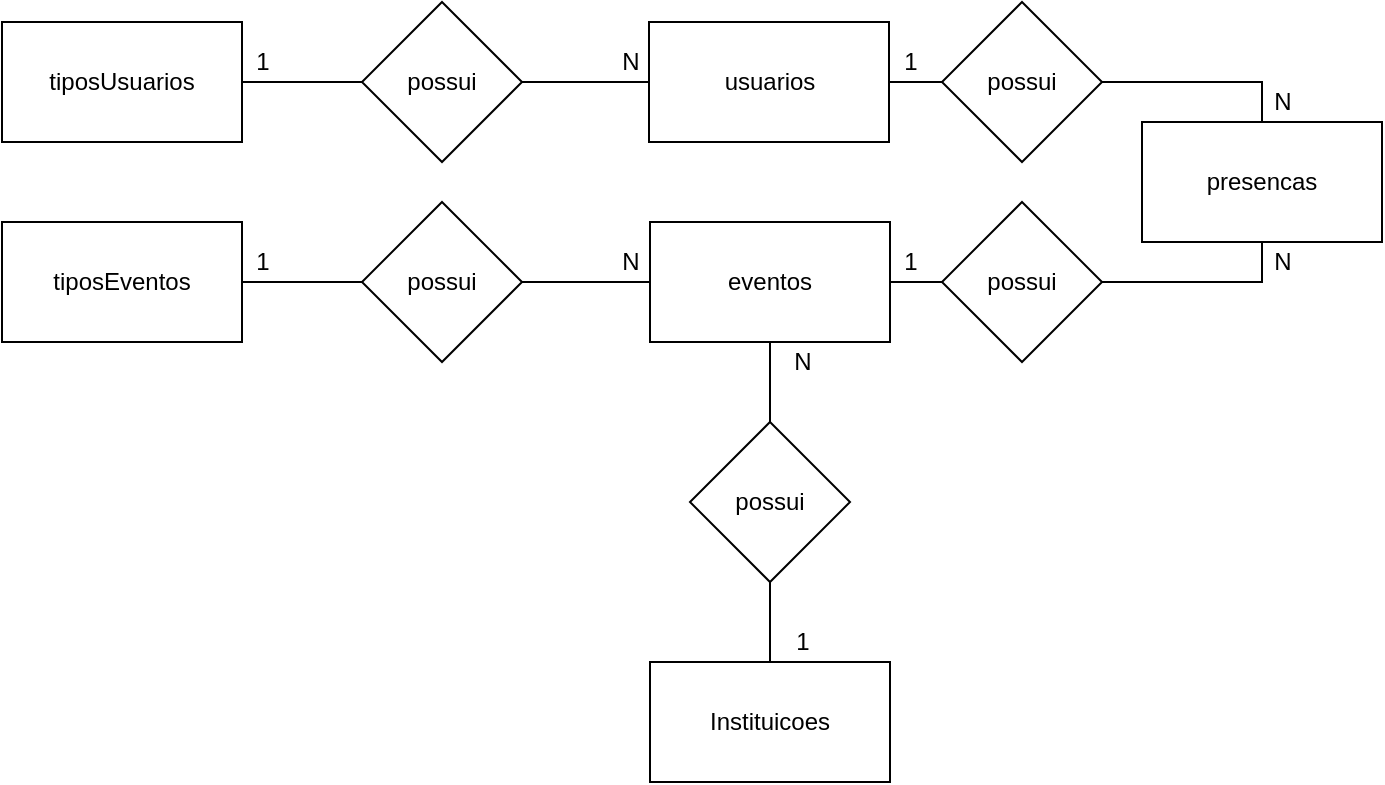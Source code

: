 <mxfile version="14.4.4" type="device" pages="2"><diagram id="wC6807wxXOYBWB17i1sg" name="Conceitual"><mxGraphModel dx="723" dy="315" grid="1" gridSize="10" guides="1" tooltips="1" connect="1" arrows="1" fold="1" page="1" pageScale="1" pageWidth="827" pageHeight="1169" math="0" shadow="0"><root><mxCell id="0"/><mxCell id="1" parent="0"/><mxCell id="cDa2o9FdIsi6KrC6ORBR-6" style="edgeStyle=orthogonalEdgeStyle;rounded=0;orthogonalLoop=1;jettySize=auto;html=1;entryX=0;entryY=0.5;entryDx=0;entryDy=0;endArrow=none;endFill=0;" edge="1" parent="1" source="cDa2o9FdIsi6KrC6ORBR-1" target="cDa2o9FdIsi6KrC6ORBR-5"><mxGeometry relative="1" as="geometry"/></mxCell><mxCell id="cDa2o9FdIsi6KrC6ORBR-1" value="tiposUsuarios" style="rounded=0;whiteSpace=wrap;html=1;" vertex="1" parent="1"><mxGeometry x="90" y="30" width="120" height="60" as="geometry"/></mxCell><mxCell id="cDa2o9FdIsi6KrC6ORBR-19" style="edgeStyle=orthogonalEdgeStyle;rounded=0;orthogonalLoop=1;jettySize=auto;html=1;endArrow=none;endFill=0;" edge="1" parent="1" source="cDa2o9FdIsi6KrC6ORBR-2" target="cDa2o9FdIsi6KrC6ORBR-16"><mxGeometry relative="1" as="geometry"/></mxCell><mxCell id="cDa2o9FdIsi6KrC6ORBR-2" value="usuarios" style="rounded=0;whiteSpace=wrap;html=1;" vertex="1" parent="1"><mxGeometry x="413.5" y="30" width="120" height="60" as="geometry"/></mxCell><mxCell id="cDa2o9FdIsi6KrC6ORBR-14" style="edgeStyle=orthogonalEdgeStyle;rounded=0;orthogonalLoop=1;jettySize=auto;html=1;entryX=0.5;entryY=1;entryDx=0;entryDy=0;endArrow=none;endFill=0;" edge="1" parent="1" source="cDa2o9FdIsi6KrC6ORBR-3" target="cDa2o9FdIsi6KrC6ORBR-13"><mxGeometry relative="1" as="geometry"/></mxCell><mxCell id="cDa2o9FdIsi6KrC6ORBR-3" value="Instituicoes" style="rounded=0;whiteSpace=wrap;html=1;" vertex="1" parent="1"><mxGeometry x="414" y="350" width="120" height="60" as="geometry"/></mxCell><mxCell id="cDa2o9FdIsi6KrC6ORBR-11" style="edgeStyle=orthogonalEdgeStyle;rounded=0;orthogonalLoop=1;jettySize=auto;html=1;entryX=0;entryY=0.5;entryDx=0;entryDy=0;endArrow=none;endFill=0;" edge="1" parent="1" source="cDa2o9FdIsi6KrC6ORBR-4" target="cDa2o9FdIsi6KrC6ORBR-10"><mxGeometry relative="1" as="geometry"/></mxCell><mxCell id="cDa2o9FdIsi6KrC6ORBR-4" value="tiposEventos" style="rounded=0;whiteSpace=wrap;html=1;" vertex="1" parent="1"><mxGeometry x="90" y="130" width="120" height="60" as="geometry"/></mxCell><mxCell id="cDa2o9FdIsi6KrC6ORBR-9" style="edgeStyle=orthogonalEdgeStyle;rounded=0;orthogonalLoop=1;jettySize=auto;html=1;entryX=0;entryY=0.5;entryDx=0;entryDy=0;endArrow=none;endFill=0;" edge="1" parent="1" source="cDa2o9FdIsi6KrC6ORBR-5" target="cDa2o9FdIsi6KrC6ORBR-2"><mxGeometry relative="1" as="geometry"/></mxCell><mxCell id="cDa2o9FdIsi6KrC6ORBR-5" value="possui" style="rhombus;whiteSpace=wrap;html=1;" vertex="1" parent="1"><mxGeometry x="270" y="20" width="80" height="80" as="geometry"/></mxCell><mxCell id="cDa2o9FdIsi6KrC6ORBR-7" value="presencas" style="rounded=0;whiteSpace=wrap;html=1;" vertex="1" parent="1"><mxGeometry x="660" y="80" width="120" height="60" as="geometry"/></mxCell><mxCell id="cDa2o9FdIsi6KrC6ORBR-18" style="edgeStyle=orthogonalEdgeStyle;rounded=0;orthogonalLoop=1;jettySize=auto;html=1;endArrow=none;endFill=0;" edge="1" parent="1" source="cDa2o9FdIsi6KrC6ORBR-8" target="cDa2o9FdIsi6KrC6ORBR-17"><mxGeometry relative="1" as="geometry"/></mxCell><mxCell id="cDa2o9FdIsi6KrC6ORBR-8" value="eventos&lt;br&gt;" style="rounded=0;whiteSpace=wrap;html=1;" vertex="1" parent="1"><mxGeometry x="414" y="130" width="120" height="60" as="geometry"/></mxCell><mxCell id="cDa2o9FdIsi6KrC6ORBR-12" value="" style="edgeStyle=orthogonalEdgeStyle;rounded=0;orthogonalLoop=1;jettySize=auto;html=1;endArrow=none;endFill=0;" edge="1" parent="1" source="cDa2o9FdIsi6KrC6ORBR-10" target="cDa2o9FdIsi6KrC6ORBR-8"><mxGeometry relative="1" as="geometry"/></mxCell><mxCell id="cDa2o9FdIsi6KrC6ORBR-10" value="possui" style="rhombus;whiteSpace=wrap;html=1;" vertex="1" parent="1"><mxGeometry x="270" y="120" width="80" height="80" as="geometry"/></mxCell><mxCell id="cDa2o9FdIsi6KrC6ORBR-15" style="edgeStyle=orthogonalEdgeStyle;rounded=0;orthogonalLoop=1;jettySize=auto;html=1;entryX=0.5;entryY=1;entryDx=0;entryDy=0;endArrow=none;endFill=0;" edge="1" parent="1" source="cDa2o9FdIsi6KrC6ORBR-13" target="cDa2o9FdIsi6KrC6ORBR-8"><mxGeometry relative="1" as="geometry"/></mxCell><mxCell id="cDa2o9FdIsi6KrC6ORBR-13" value="possui" style="rhombus;whiteSpace=wrap;html=1;" vertex="1" parent="1"><mxGeometry x="434" y="230" width="80" height="80" as="geometry"/></mxCell><mxCell id="cDa2o9FdIsi6KrC6ORBR-20" style="edgeStyle=orthogonalEdgeStyle;rounded=0;orthogonalLoop=1;jettySize=auto;html=1;entryX=0.5;entryY=0;entryDx=0;entryDy=0;endArrow=none;endFill=0;" edge="1" parent="1" source="cDa2o9FdIsi6KrC6ORBR-16" target="cDa2o9FdIsi6KrC6ORBR-7"><mxGeometry relative="1" as="geometry"/></mxCell><mxCell id="cDa2o9FdIsi6KrC6ORBR-16" value="possui" style="rhombus;whiteSpace=wrap;html=1;" vertex="1" parent="1"><mxGeometry x="560" y="20" width="80" height="80" as="geometry"/></mxCell><mxCell id="cDa2o9FdIsi6KrC6ORBR-21" style="edgeStyle=orthogonalEdgeStyle;rounded=0;orthogonalLoop=1;jettySize=auto;html=1;entryX=0.5;entryY=1;entryDx=0;entryDy=0;endArrow=none;endFill=0;" edge="1" parent="1" source="cDa2o9FdIsi6KrC6ORBR-17" target="cDa2o9FdIsi6KrC6ORBR-7"><mxGeometry relative="1" as="geometry"/></mxCell><mxCell id="cDa2o9FdIsi6KrC6ORBR-17" value="possui" style="rhombus;whiteSpace=wrap;html=1;" vertex="1" parent="1"><mxGeometry x="560" y="120" width="80" height="80" as="geometry"/></mxCell><mxCell id="cDa2o9FdIsi6KrC6ORBR-22" value="1" style="text;html=1;align=center;verticalAlign=middle;resizable=0;points=[];autosize=1;" vertex="1" parent="1"><mxGeometry x="210" y="40" width="20" height="20" as="geometry"/></mxCell><mxCell id="cDa2o9FdIsi6KrC6ORBR-23" value="N" style="text;html=1;align=center;verticalAlign=middle;resizable=0;points=[];autosize=1;" vertex="1" parent="1"><mxGeometry x="394" y="40" width="20" height="20" as="geometry"/></mxCell><mxCell id="cDa2o9FdIsi6KrC6ORBR-24" value="N" style="text;html=1;align=center;verticalAlign=middle;resizable=0;points=[];autosize=1;" vertex="1" parent="1"><mxGeometry x="394" y="140" width="20" height="20" as="geometry"/></mxCell><mxCell id="cDa2o9FdIsi6KrC6ORBR-25" value="1" style="text;html=1;align=center;verticalAlign=middle;resizable=0;points=[];autosize=1;" vertex="1" parent="1"><mxGeometry x="210" y="140" width="20" height="20" as="geometry"/></mxCell><mxCell id="cDa2o9FdIsi6KrC6ORBR-26" value="N" style="text;html=1;align=center;verticalAlign=middle;resizable=0;points=[];autosize=1;" vertex="1" parent="1"><mxGeometry x="480" y="190" width="20" height="20" as="geometry"/></mxCell><mxCell id="cDa2o9FdIsi6KrC6ORBR-27" value="1" style="text;html=1;align=center;verticalAlign=middle;resizable=0;points=[];autosize=1;" vertex="1" parent="1"><mxGeometry x="480" y="330" width="20" height="20" as="geometry"/></mxCell><mxCell id="cDa2o9FdIsi6KrC6ORBR-28" value="N" style="text;html=1;align=center;verticalAlign=middle;resizable=0;points=[];autosize=1;" vertex="1" parent="1"><mxGeometry x="720" y="60" width="20" height="20" as="geometry"/></mxCell><mxCell id="cDa2o9FdIsi6KrC6ORBR-29" value="1" style="text;html=1;align=center;verticalAlign=middle;resizable=0;points=[];autosize=1;" vertex="1" parent="1"><mxGeometry x="534" y="40" width="20" height="20" as="geometry"/></mxCell><mxCell id="cDa2o9FdIsi6KrC6ORBR-30" value="N" style="text;html=1;align=center;verticalAlign=middle;resizable=0;points=[];autosize=1;" vertex="1" parent="1"><mxGeometry x="720" y="140" width="20" height="20" as="geometry"/></mxCell><mxCell id="cDa2o9FdIsi6KrC6ORBR-31" value="1" style="text;html=1;align=center;verticalAlign=middle;resizable=0;points=[];autosize=1;" vertex="1" parent="1"><mxGeometry x="533.5" y="140" width="20" height="20" as="geometry"/></mxCell></root></mxGraphModel></diagram><diagram id="Qhy2DWdqR3d_QRjCC6dg" name="Lógico"><mxGraphModel dx="867" dy="378" grid="1" gridSize="10" guides="1" tooltips="1" connect="1" arrows="1" fold="1" page="1" pageScale="1" pageWidth="827" pageHeight="1169" math="0" shadow="0"><root><mxCell id="xlDOV0xIg2DuX-xSWX4g-0"/><mxCell id="xlDOV0xIg2DuX-xSWX4g-1" parent="xlDOV0xIg2DuX-xSWX4g-0"/><mxCell id="xlDOV0xIg2DuX-xSWX4g-2" value="tiposUsuarios" style="shape=table;startSize=30;container=1;collapsible=1;childLayout=tableLayout;fixedRows=1;rowLines=0;fontStyle=1;align=center;resizeLast=1;" vertex="1" parent="xlDOV0xIg2DuX-xSWX4g-1"><mxGeometry x="50" y="40" width="180" height="100" as="geometry"/></mxCell><mxCell id="xlDOV0xIg2DuX-xSWX4g-3" value="" style="shape=partialRectangle;collapsible=0;dropTarget=0;pointerEvents=0;fillColor=none;top=0;left=0;bottom=1;right=0;points=[[0,0.5],[1,0.5]];portConstraint=eastwest;" vertex="1" parent="xlDOV0xIg2DuX-xSWX4g-2"><mxGeometry y="30" width="180" height="30" as="geometry"/></mxCell><mxCell id="xlDOV0xIg2DuX-xSWX4g-4" value="PK" style="shape=partialRectangle;connectable=0;fillColor=none;top=0;left=0;bottom=0;right=0;fontStyle=1;overflow=hidden;" vertex="1" parent="xlDOV0xIg2DuX-xSWX4g-3"><mxGeometry width="30" height="30" as="geometry"/></mxCell><mxCell id="xlDOV0xIg2DuX-xSWX4g-5" value="idTipoUsuario" style="shape=partialRectangle;connectable=0;fillColor=none;top=0;left=0;bottom=0;right=0;align=left;spacingLeft=6;fontStyle=5;overflow=hidden;" vertex="1" parent="xlDOV0xIg2DuX-xSWX4g-3"><mxGeometry x="30" width="150" height="30" as="geometry"/></mxCell><mxCell id="xlDOV0xIg2DuX-xSWX4g-6" value="" style="shape=partialRectangle;collapsible=0;dropTarget=0;pointerEvents=0;fillColor=none;top=0;left=0;bottom=0;right=0;points=[[0,0.5],[1,0.5]];portConstraint=eastwest;" vertex="1" parent="xlDOV0xIg2DuX-xSWX4g-2"><mxGeometry y="60" width="180" height="30" as="geometry"/></mxCell><mxCell id="xlDOV0xIg2DuX-xSWX4g-7" value="" style="shape=partialRectangle;connectable=0;fillColor=none;top=0;left=0;bottom=0;right=0;editable=1;overflow=hidden;" vertex="1" parent="xlDOV0xIg2DuX-xSWX4g-6"><mxGeometry width="30" height="30" as="geometry"/></mxCell><mxCell id="xlDOV0xIg2DuX-xSWX4g-8" value="tituloTipoUsuario" style="shape=partialRectangle;connectable=0;fillColor=none;top=0;left=0;bottom=0;right=0;align=left;spacingLeft=6;overflow=hidden;" vertex="1" parent="xlDOV0xIg2DuX-xSWX4g-6"><mxGeometry x="30" width="150" height="30" as="geometry"/></mxCell><mxCell id="xlDOV0xIg2DuX-xSWX4g-15" value="usuarios" style="shape=table;startSize=30;container=1;collapsible=1;childLayout=tableLayout;fixedRows=1;rowLines=0;fontStyle=1;align=center;resizeLast=1;" vertex="1" parent="xlDOV0xIg2DuX-xSWX4g-1"><mxGeometry x="300" y="40" width="180" height="190" as="geometry"/></mxCell><mxCell id="xlDOV0xIg2DuX-xSWX4g-16" value="" style="shape=partialRectangle;collapsible=0;dropTarget=0;pointerEvents=0;fillColor=none;top=0;left=0;bottom=1;right=0;points=[[0,0.5],[1,0.5]];portConstraint=eastwest;" vertex="1" parent="xlDOV0xIg2DuX-xSWX4g-15"><mxGeometry y="30" width="180" height="30" as="geometry"/></mxCell><mxCell id="xlDOV0xIg2DuX-xSWX4g-17" value="PK" style="shape=partialRectangle;connectable=0;fillColor=none;top=0;left=0;bottom=0;right=0;fontStyle=1;overflow=hidden;" vertex="1" parent="xlDOV0xIg2DuX-xSWX4g-16"><mxGeometry width="30" height="30" as="geometry"/></mxCell><mxCell id="xlDOV0xIg2DuX-xSWX4g-18" value="idUsuario" style="shape=partialRectangle;connectable=0;fillColor=none;top=0;left=0;bottom=0;right=0;align=left;spacingLeft=6;fontStyle=5;overflow=hidden;" vertex="1" parent="xlDOV0xIg2DuX-xSWX4g-16"><mxGeometry x="30" width="150" height="30" as="geometry"/></mxCell><mxCell id="xlDOV0xIg2DuX-xSWX4g-22" value="" style="shape=partialRectangle;collapsible=0;dropTarget=0;pointerEvents=0;fillColor=none;top=0;left=0;bottom=1;right=0;points=[[0,0.5],[1,0.5]];portConstraint=eastwest;" vertex="1" parent="xlDOV0xIg2DuX-xSWX4g-15"><mxGeometry y="60" width="180" height="30" as="geometry"/></mxCell><mxCell id="xlDOV0xIg2DuX-xSWX4g-23" value="FK" style="shape=partialRectangle;connectable=0;fillColor=none;top=0;left=0;bottom=0;right=0;fontStyle=1;overflow=hidden;" vertex="1" parent="xlDOV0xIg2DuX-xSWX4g-22"><mxGeometry width="30" height="30" as="geometry"/></mxCell><mxCell id="xlDOV0xIg2DuX-xSWX4g-24" value="idTipoUsuario" style="shape=partialRectangle;connectable=0;fillColor=none;top=0;left=0;bottom=0;right=0;align=left;spacingLeft=6;fontStyle=5;overflow=hidden;" vertex="1" parent="xlDOV0xIg2DuX-xSWX4g-22"><mxGeometry x="30" width="150" height="30" as="geometry"/></mxCell><mxCell id="xlDOV0xIg2DuX-xSWX4g-19" value="" style="shape=partialRectangle;collapsible=0;dropTarget=0;pointerEvents=0;fillColor=none;top=0;left=0;bottom=0;right=0;points=[[0,0.5],[1,0.5]];portConstraint=eastwest;" vertex="1" parent="xlDOV0xIg2DuX-xSWX4g-15"><mxGeometry y="90" width="180" height="30" as="geometry"/></mxCell><mxCell id="xlDOV0xIg2DuX-xSWX4g-20" value="" style="shape=partialRectangle;connectable=0;fillColor=none;top=0;left=0;bottom=0;right=0;editable=1;overflow=hidden;" vertex="1" parent="xlDOV0xIg2DuX-xSWX4g-19"><mxGeometry width="30" height="30" as="geometry"/></mxCell><mxCell id="xlDOV0xIg2DuX-xSWX4g-21" value="nomeUsuario" style="shape=partialRectangle;connectable=0;fillColor=none;top=0;left=0;bottom=0;right=0;align=left;spacingLeft=6;overflow=hidden;" vertex="1" parent="xlDOV0xIg2DuX-xSWX4g-19"><mxGeometry x="30" width="150" height="30" as="geometry"/></mxCell><mxCell id="xlDOV0xIg2DuX-xSWX4g-25" value="" style="shape=partialRectangle;collapsible=0;dropTarget=0;pointerEvents=0;fillColor=none;top=0;left=0;bottom=0;right=0;points=[[0,0.5],[1,0.5]];portConstraint=eastwest;" vertex="1" parent="xlDOV0xIg2DuX-xSWX4g-15"><mxGeometry y="120" width="180" height="30" as="geometry"/></mxCell><mxCell id="xlDOV0xIg2DuX-xSWX4g-26" value="" style="shape=partialRectangle;connectable=0;fillColor=none;top=0;left=0;bottom=0;right=0;editable=1;overflow=hidden;" vertex="1" parent="xlDOV0xIg2DuX-xSWX4g-25"><mxGeometry width="30" height="30" as="geometry"/></mxCell><mxCell id="xlDOV0xIg2DuX-xSWX4g-27" value="email" style="shape=partialRectangle;connectable=0;fillColor=none;top=0;left=0;bottom=0;right=0;align=left;spacingLeft=6;overflow=hidden;" vertex="1" parent="xlDOV0xIg2DuX-xSWX4g-25"><mxGeometry x="30" width="150" height="30" as="geometry"/></mxCell><mxCell id="xlDOV0xIg2DuX-xSWX4g-28" value="" style="shape=partialRectangle;collapsible=0;dropTarget=0;pointerEvents=0;fillColor=none;top=0;left=0;bottom=0;right=0;points=[[0,0.5],[1,0.5]];portConstraint=eastwest;" vertex="1" parent="xlDOV0xIg2DuX-xSWX4g-15"><mxGeometry y="150" width="180" height="30" as="geometry"/></mxCell><mxCell id="xlDOV0xIg2DuX-xSWX4g-29" value="" style="shape=partialRectangle;connectable=0;fillColor=none;top=0;left=0;bottom=0;right=0;editable=1;overflow=hidden;" vertex="1" parent="xlDOV0xIg2DuX-xSWX4g-28"><mxGeometry width="30" height="30" as="geometry"/></mxCell><mxCell id="xlDOV0xIg2DuX-xSWX4g-30" value="senha" style="shape=partialRectangle;connectable=0;fillColor=none;top=0;left=0;bottom=0;right=0;align=left;spacingLeft=6;overflow=hidden;" vertex="1" parent="xlDOV0xIg2DuX-xSWX4g-28"><mxGeometry x="30" width="150" height="30" as="geometry"/></mxCell><mxCell id="xlDOV0xIg2DuX-xSWX4g-31" value="tiposEventos" style="shape=table;startSize=30;container=1;collapsible=1;childLayout=tableLayout;fixedRows=1;rowLines=0;fontStyle=1;align=center;resizeLast=1;" vertex="1" parent="xlDOV0xIg2DuX-xSWX4g-1"><mxGeometry x="40" y="280" width="180" height="100" as="geometry"/></mxCell><mxCell id="xlDOV0xIg2DuX-xSWX4g-32" value="" style="shape=partialRectangle;collapsible=0;dropTarget=0;pointerEvents=0;fillColor=none;top=0;left=0;bottom=1;right=0;points=[[0,0.5],[1,0.5]];portConstraint=eastwest;" vertex="1" parent="xlDOV0xIg2DuX-xSWX4g-31"><mxGeometry y="30" width="180" height="30" as="geometry"/></mxCell><mxCell id="xlDOV0xIg2DuX-xSWX4g-33" value="PK" style="shape=partialRectangle;connectable=0;fillColor=none;top=0;left=0;bottom=0;right=0;fontStyle=1;overflow=hidden;" vertex="1" parent="xlDOV0xIg2DuX-xSWX4g-32"><mxGeometry width="30" height="30" as="geometry"/></mxCell><mxCell id="xlDOV0xIg2DuX-xSWX4g-34" value="idTipoEvento" style="shape=partialRectangle;connectable=0;fillColor=none;top=0;left=0;bottom=0;right=0;align=left;spacingLeft=6;fontStyle=5;overflow=hidden;" vertex="1" parent="xlDOV0xIg2DuX-xSWX4g-32"><mxGeometry x="30" width="150" height="30" as="geometry"/></mxCell><mxCell id="xlDOV0xIg2DuX-xSWX4g-38" value="" style="shape=partialRectangle;collapsible=0;dropTarget=0;pointerEvents=0;fillColor=none;top=0;left=0;bottom=0;right=0;points=[[0,0.5],[1,0.5]];portConstraint=eastwest;" vertex="1" parent="xlDOV0xIg2DuX-xSWX4g-31"><mxGeometry y="60" width="180" height="30" as="geometry"/></mxCell><mxCell id="xlDOV0xIg2DuX-xSWX4g-39" value="" style="shape=partialRectangle;connectable=0;fillColor=none;top=0;left=0;bottom=0;right=0;editable=1;overflow=hidden;" vertex="1" parent="xlDOV0xIg2DuX-xSWX4g-38"><mxGeometry width="30" height="30" as="geometry"/></mxCell><mxCell id="xlDOV0xIg2DuX-xSWX4g-40" value="tituloTipoEvento" style="shape=partialRectangle;connectable=0;fillColor=none;top=0;left=0;bottom=0;right=0;align=left;spacingLeft=6;overflow=hidden;" vertex="1" parent="xlDOV0xIg2DuX-xSWX4g-38"><mxGeometry x="30" width="150" height="30" as="geometry"/></mxCell><mxCell id="xlDOV0xIg2DuX-xSWX4g-47" value="eventos" style="shape=table;startSize=30;container=1;collapsible=1;childLayout=tableLayout;fixedRows=1;rowLines=0;fontStyle=1;align=center;resizeLast=1;" vertex="1" parent="xlDOV0xIg2DuX-xSWX4g-1"><mxGeometry x="300" y="250" width="180" height="250" as="geometry"/></mxCell><mxCell id="xlDOV0xIg2DuX-xSWX4g-48" value="" style="shape=partialRectangle;collapsible=0;dropTarget=0;pointerEvents=0;fillColor=none;top=0;left=0;bottom=1;right=0;points=[[0,0.5],[1,0.5]];portConstraint=eastwest;" vertex="1" parent="xlDOV0xIg2DuX-xSWX4g-47"><mxGeometry y="30" width="180" height="30" as="geometry"/></mxCell><mxCell id="xlDOV0xIg2DuX-xSWX4g-49" value="PK" style="shape=partialRectangle;connectable=0;fillColor=none;top=0;left=0;bottom=0;right=0;fontStyle=1;overflow=hidden;" vertex="1" parent="xlDOV0xIg2DuX-xSWX4g-48"><mxGeometry width="30" height="30" as="geometry"/></mxCell><mxCell id="xlDOV0xIg2DuX-xSWX4g-50" value="idEvento" style="shape=partialRectangle;connectable=0;fillColor=none;top=0;left=0;bottom=0;right=0;align=left;spacingLeft=6;fontStyle=5;overflow=hidden;" vertex="1" parent="xlDOV0xIg2DuX-xSWX4g-48"><mxGeometry x="30" width="150" height="30" as="geometry"/></mxCell><mxCell id="xlDOV0xIg2DuX-xSWX4g-54" value="" style="shape=partialRectangle;collapsible=0;dropTarget=0;pointerEvents=0;fillColor=none;top=0;left=0;bottom=1;right=0;points=[[0,0.5],[1,0.5]];portConstraint=eastwest;" vertex="1" parent="xlDOV0xIg2DuX-xSWX4g-47"><mxGeometry y="60" width="180" height="30" as="geometry"/></mxCell><mxCell id="xlDOV0xIg2DuX-xSWX4g-55" value="FK" style="shape=partialRectangle;connectable=0;fillColor=none;top=0;left=0;bottom=0;right=0;fontStyle=1;overflow=hidden;" vertex="1" parent="xlDOV0xIg2DuX-xSWX4g-54"><mxGeometry width="30" height="30" as="geometry"/></mxCell><mxCell id="xlDOV0xIg2DuX-xSWX4g-56" value="idTipoEvento" style="shape=partialRectangle;connectable=0;fillColor=none;top=0;left=0;bottom=0;right=0;align=left;spacingLeft=6;fontStyle=5;overflow=hidden;" vertex="1" parent="xlDOV0xIg2DuX-xSWX4g-54"><mxGeometry x="30" width="150" height="30" as="geometry"/></mxCell><mxCell id="xlDOV0xIg2DuX-xSWX4g-57" value="" style="shape=partialRectangle;collapsible=0;dropTarget=0;pointerEvents=0;fillColor=none;top=0;left=0;bottom=1;right=0;points=[[0,0.5],[1,0.5]];portConstraint=eastwest;" vertex="1" parent="xlDOV0xIg2DuX-xSWX4g-47"><mxGeometry y="90" width="180" height="30" as="geometry"/></mxCell><mxCell id="xlDOV0xIg2DuX-xSWX4g-58" value="FK" style="shape=partialRectangle;connectable=0;fillColor=none;top=0;left=0;bottom=0;right=0;fontStyle=1;overflow=hidden;" vertex="1" parent="xlDOV0xIg2DuX-xSWX4g-57"><mxGeometry width="30" height="30" as="geometry"/></mxCell><mxCell id="xlDOV0xIg2DuX-xSWX4g-59" value="idInstituicao" style="shape=partialRectangle;connectable=0;fillColor=none;top=0;left=0;bottom=0;right=0;align=left;spacingLeft=6;fontStyle=5;overflow=hidden;" vertex="1" parent="xlDOV0xIg2DuX-xSWX4g-57"><mxGeometry x="30" width="150" height="30" as="geometry"/></mxCell><mxCell id="xlDOV0xIg2DuX-xSWX4g-51" value="" style="shape=partialRectangle;collapsible=0;dropTarget=0;pointerEvents=0;fillColor=none;top=0;left=0;bottom=0;right=0;points=[[0,0.5],[1,0.5]];portConstraint=eastwest;" vertex="1" parent="xlDOV0xIg2DuX-xSWX4g-47"><mxGeometry y="120" width="180" height="30" as="geometry"/></mxCell><mxCell id="xlDOV0xIg2DuX-xSWX4g-52" value="" style="shape=partialRectangle;connectable=0;fillColor=none;top=0;left=0;bottom=0;right=0;editable=1;overflow=hidden;" vertex="1" parent="xlDOV0xIg2DuX-xSWX4g-51"><mxGeometry width="30" height="30" as="geometry"/></mxCell><mxCell id="xlDOV0xIg2DuX-xSWX4g-53" value="nomeEvento" style="shape=partialRectangle;connectable=0;fillColor=none;top=0;left=0;bottom=0;right=0;align=left;spacingLeft=6;overflow=hidden;" vertex="1" parent="xlDOV0xIg2DuX-xSWX4g-51"><mxGeometry x="30" width="150" height="30" as="geometry"/></mxCell><mxCell id="xlDOV0xIg2DuX-xSWX4g-60" value="" style="shape=partialRectangle;collapsible=0;dropTarget=0;pointerEvents=0;fillColor=none;top=0;left=0;bottom=0;right=0;points=[[0,0.5],[1,0.5]];portConstraint=eastwest;" vertex="1" parent="xlDOV0xIg2DuX-xSWX4g-47"><mxGeometry y="150" width="180" height="30" as="geometry"/></mxCell><mxCell id="xlDOV0xIg2DuX-xSWX4g-61" value="" style="shape=partialRectangle;connectable=0;fillColor=none;top=0;left=0;bottom=0;right=0;editable=1;overflow=hidden;" vertex="1" parent="xlDOV0xIg2DuX-xSWX4g-60"><mxGeometry width="30" height="30" as="geometry"/></mxCell><mxCell id="xlDOV0xIg2DuX-xSWX4g-62" value="acessoLivre" style="shape=partialRectangle;connectable=0;fillColor=none;top=0;left=0;bottom=0;right=0;align=left;spacingLeft=6;overflow=hidden;" vertex="1" parent="xlDOV0xIg2DuX-xSWX4g-60"><mxGeometry x="30" width="150" height="30" as="geometry"/></mxCell><mxCell id="xlDOV0xIg2DuX-xSWX4g-63" value="" style="shape=partialRectangle;collapsible=0;dropTarget=0;pointerEvents=0;fillColor=none;top=0;left=0;bottom=0;right=0;points=[[0,0.5],[1,0.5]];portConstraint=eastwest;" vertex="1" parent="xlDOV0xIg2DuX-xSWX4g-47"><mxGeometry y="180" width="180" height="30" as="geometry"/></mxCell><mxCell id="xlDOV0xIg2DuX-xSWX4g-64" value="" style="shape=partialRectangle;connectable=0;fillColor=none;top=0;left=0;bottom=0;right=0;editable=1;overflow=hidden;" vertex="1" parent="xlDOV0xIg2DuX-xSWX4g-63"><mxGeometry width="30" height="30" as="geometry"/></mxCell><mxCell id="xlDOV0xIg2DuX-xSWX4g-65" value="dataEvento" style="shape=partialRectangle;connectable=0;fillColor=none;top=0;left=0;bottom=0;right=0;align=left;spacingLeft=6;overflow=hidden;" vertex="1" parent="xlDOV0xIg2DuX-xSWX4g-63"><mxGeometry x="30" width="150" height="30" as="geometry"/></mxCell><mxCell id="xlDOV0xIg2DuX-xSWX4g-66" value="" style="shape=partialRectangle;collapsible=0;dropTarget=0;pointerEvents=0;fillColor=none;top=0;left=0;bottom=0;right=0;points=[[0,0.5],[1,0.5]];portConstraint=eastwest;" vertex="1" parent="xlDOV0xIg2DuX-xSWX4g-47"><mxGeometry y="210" width="180" height="30" as="geometry"/></mxCell><mxCell id="xlDOV0xIg2DuX-xSWX4g-67" value="" style="shape=partialRectangle;connectable=0;fillColor=none;top=0;left=0;bottom=0;right=0;editable=1;overflow=hidden;" vertex="1" parent="xlDOV0xIg2DuX-xSWX4g-66"><mxGeometry width="30" height="30" as="geometry"/></mxCell><mxCell id="xlDOV0xIg2DuX-xSWX4g-68" value="descricao" style="shape=partialRectangle;connectable=0;fillColor=none;top=0;left=0;bottom=0;right=0;align=left;spacingLeft=6;overflow=hidden;" vertex="1" parent="xlDOV0xIg2DuX-xSWX4g-66"><mxGeometry x="30" width="150" height="30" as="geometry"/></mxCell><mxCell id="xlDOV0xIg2DuX-xSWX4g-69" value="instituicoes" style="shape=table;startSize=30;container=1;collapsible=1;childLayout=tableLayout;fixedRows=1;rowLines=0;fontStyle=1;align=center;resizeLast=1;" vertex="1" parent="xlDOV0xIg2DuX-xSWX4g-1"><mxGeometry x="300" y="520" width="180" height="160" as="geometry"/></mxCell><mxCell id="xlDOV0xIg2DuX-xSWX4g-70" value="" style="shape=partialRectangle;collapsible=0;dropTarget=0;pointerEvents=0;fillColor=none;top=0;left=0;bottom=1;right=0;points=[[0,0.5],[1,0.5]];portConstraint=eastwest;" vertex="1" parent="xlDOV0xIg2DuX-xSWX4g-69"><mxGeometry y="30" width="180" height="30" as="geometry"/></mxCell><mxCell id="xlDOV0xIg2DuX-xSWX4g-71" value="PK" style="shape=partialRectangle;connectable=0;fillColor=none;top=0;left=0;bottom=0;right=0;fontStyle=1;overflow=hidden;" vertex="1" parent="xlDOV0xIg2DuX-xSWX4g-70"><mxGeometry width="30" height="30" as="geometry"/></mxCell><mxCell id="xlDOV0xIg2DuX-xSWX4g-72" value="idInstituicao" style="shape=partialRectangle;connectable=0;fillColor=none;top=0;left=0;bottom=0;right=0;align=left;spacingLeft=6;fontStyle=5;overflow=hidden;" vertex="1" parent="xlDOV0xIg2DuX-xSWX4g-70"><mxGeometry x="30" width="150" height="30" as="geometry"/></mxCell><mxCell id="xlDOV0xIg2DuX-xSWX4g-79" value="" style="shape=partialRectangle;collapsible=0;dropTarget=0;pointerEvents=0;fillColor=none;top=0;left=0;bottom=0;right=0;points=[[0,0.5],[1,0.5]];portConstraint=eastwest;" vertex="1" parent="xlDOV0xIg2DuX-xSWX4g-69"><mxGeometry y="60" width="180" height="30" as="geometry"/></mxCell><mxCell id="xlDOV0xIg2DuX-xSWX4g-80" value="" style="shape=partialRectangle;connectable=0;fillColor=none;top=0;left=0;bottom=0;right=0;editable=1;overflow=hidden;" vertex="1" parent="xlDOV0xIg2DuX-xSWX4g-79"><mxGeometry width="30" height="30" as="geometry"/></mxCell><mxCell id="xlDOV0xIg2DuX-xSWX4g-81" value="cnpj" style="shape=partialRectangle;connectable=0;fillColor=none;top=0;left=0;bottom=0;right=0;align=left;spacingLeft=6;overflow=hidden;" vertex="1" parent="xlDOV0xIg2DuX-xSWX4g-79"><mxGeometry x="30" width="150" height="30" as="geometry"/></mxCell><mxCell id="xlDOV0xIg2DuX-xSWX4g-82" value="" style="shape=partialRectangle;collapsible=0;dropTarget=0;pointerEvents=0;fillColor=none;top=0;left=0;bottom=0;right=0;points=[[0,0.5],[1,0.5]];portConstraint=eastwest;" vertex="1" parent="xlDOV0xIg2DuX-xSWX4g-69"><mxGeometry y="90" width="180" height="30" as="geometry"/></mxCell><mxCell id="xlDOV0xIg2DuX-xSWX4g-83" value="" style="shape=partialRectangle;connectable=0;fillColor=none;top=0;left=0;bottom=0;right=0;editable=1;overflow=hidden;" vertex="1" parent="xlDOV0xIg2DuX-xSWX4g-82"><mxGeometry width="30" height="30" as="geometry"/></mxCell><mxCell id="xlDOV0xIg2DuX-xSWX4g-84" value="nomeFantasia" style="shape=partialRectangle;connectable=0;fillColor=none;top=0;left=0;bottom=0;right=0;align=left;spacingLeft=6;overflow=hidden;" vertex="1" parent="xlDOV0xIg2DuX-xSWX4g-82"><mxGeometry x="30" width="150" height="30" as="geometry"/></mxCell><mxCell id="xlDOV0xIg2DuX-xSWX4g-85" value="" style="shape=partialRectangle;collapsible=0;dropTarget=0;pointerEvents=0;fillColor=none;top=0;left=0;bottom=0;right=0;points=[[0,0.5],[1,0.5]];portConstraint=eastwest;" vertex="1" parent="xlDOV0xIg2DuX-xSWX4g-69"><mxGeometry y="120" width="180" height="30" as="geometry"/></mxCell><mxCell id="xlDOV0xIg2DuX-xSWX4g-86" value="" style="shape=partialRectangle;connectable=0;fillColor=none;top=0;left=0;bottom=0;right=0;editable=1;overflow=hidden;" vertex="1" parent="xlDOV0xIg2DuX-xSWX4g-85"><mxGeometry width="30" height="30" as="geometry"/></mxCell><mxCell id="xlDOV0xIg2DuX-xSWX4g-87" value="endereco" style="shape=partialRectangle;connectable=0;fillColor=none;top=0;left=0;bottom=0;right=0;align=left;spacingLeft=6;overflow=hidden;" vertex="1" parent="xlDOV0xIg2DuX-xSWX4g-85"><mxGeometry x="30" width="150" height="30" as="geometry"/></mxCell><mxCell id="xlDOV0xIg2DuX-xSWX4g-91" value="presencas" style="shape=table;startSize=30;container=1;collapsible=1;childLayout=tableLayout;fixedRows=1;rowLines=0;fontStyle=1;align=center;resizeLast=1;" vertex="1" parent="xlDOV0xIg2DuX-xSWX4g-1"><mxGeometry x="540" y="190" width="180" height="160" as="geometry"/></mxCell><mxCell id="xlDOV0xIg2DuX-xSWX4g-92" value="" style="shape=partialRectangle;collapsible=0;dropTarget=0;pointerEvents=0;fillColor=none;top=0;left=0;bottom=1;right=0;points=[[0,0.5],[1,0.5]];portConstraint=eastwest;" vertex="1" parent="xlDOV0xIg2DuX-xSWX4g-91"><mxGeometry y="30" width="180" height="30" as="geometry"/></mxCell><mxCell id="xlDOV0xIg2DuX-xSWX4g-93" value="PK" style="shape=partialRectangle;connectable=0;fillColor=none;top=0;left=0;bottom=0;right=0;fontStyle=1;overflow=hidden;" vertex="1" parent="xlDOV0xIg2DuX-xSWX4g-92"><mxGeometry width="30" height="30" as="geometry"/></mxCell><mxCell id="xlDOV0xIg2DuX-xSWX4g-94" value="idPresenca" style="shape=partialRectangle;connectable=0;fillColor=none;top=0;left=0;bottom=0;right=0;align=left;spacingLeft=6;fontStyle=5;overflow=hidden;" vertex="1" parent="xlDOV0xIg2DuX-xSWX4g-92"><mxGeometry x="30" width="150" height="30" as="geometry"/></mxCell><mxCell id="xlDOV0xIg2DuX-xSWX4g-95" value="" style="shape=partialRectangle;collapsible=0;dropTarget=0;pointerEvents=0;fillColor=none;top=0;left=0;bottom=1;right=0;points=[[0,0.5],[1,0.5]];portConstraint=eastwest;" vertex="1" parent="xlDOV0xIg2DuX-xSWX4g-91"><mxGeometry y="60" width="180" height="30" as="geometry"/></mxCell><mxCell id="xlDOV0xIg2DuX-xSWX4g-96" value="FK" style="shape=partialRectangle;connectable=0;fillColor=none;top=0;left=0;bottom=0;right=0;fontStyle=1;overflow=hidden;" vertex="1" parent="xlDOV0xIg2DuX-xSWX4g-95"><mxGeometry width="30" height="30" as="geometry"/></mxCell><mxCell id="xlDOV0xIg2DuX-xSWX4g-97" value="idUsuario" style="shape=partialRectangle;connectable=0;fillColor=none;top=0;left=0;bottom=0;right=0;align=left;spacingLeft=6;fontStyle=5;overflow=hidden;" vertex="1" parent="xlDOV0xIg2DuX-xSWX4g-95"><mxGeometry x="30" width="150" height="30" as="geometry"/></mxCell><mxCell id="xlDOV0xIg2DuX-xSWX4g-107" value="" style="shape=partialRectangle;collapsible=0;dropTarget=0;pointerEvents=0;fillColor=none;top=0;left=0;bottom=1;right=0;points=[[0,0.5],[1,0.5]];portConstraint=eastwest;" vertex="1" parent="xlDOV0xIg2DuX-xSWX4g-91"><mxGeometry y="90" width="180" height="30" as="geometry"/></mxCell><mxCell id="xlDOV0xIg2DuX-xSWX4g-108" value="FK" style="shape=partialRectangle;connectable=0;fillColor=none;top=0;left=0;bottom=0;right=0;fontStyle=1;overflow=hidden;" vertex="1" parent="xlDOV0xIg2DuX-xSWX4g-107"><mxGeometry width="30" height="30" as="geometry"/></mxCell><mxCell id="xlDOV0xIg2DuX-xSWX4g-109" value="idEvento" style="shape=partialRectangle;connectable=0;fillColor=none;top=0;left=0;bottom=0;right=0;align=left;spacingLeft=6;fontStyle=5;overflow=hidden;" vertex="1" parent="xlDOV0xIg2DuX-xSWX4g-107"><mxGeometry x="30" width="150" height="30" as="geometry"/></mxCell><mxCell id="xlDOV0xIg2DuX-xSWX4g-98" value="" style="shape=partialRectangle;collapsible=0;dropTarget=0;pointerEvents=0;fillColor=none;top=0;left=0;bottom=0;right=0;points=[[0,0.5],[1,0.5]];portConstraint=eastwest;" vertex="1" parent="xlDOV0xIg2DuX-xSWX4g-91"><mxGeometry y="120" width="180" height="30" as="geometry"/></mxCell><mxCell id="xlDOV0xIg2DuX-xSWX4g-99" value="" style="shape=partialRectangle;connectable=0;fillColor=none;top=0;left=0;bottom=0;right=0;editable=1;overflow=hidden;" vertex="1" parent="xlDOV0xIg2DuX-xSWX4g-98"><mxGeometry width="30" height="30" as="geometry"/></mxCell><mxCell id="xlDOV0xIg2DuX-xSWX4g-100" value="situacao" style="shape=partialRectangle;connectable=0;fillColor=none;top=0;left=0;bottom=0;right=0;align=left;spacingLeft=6;overflow=hidden;" vertex="1" parent="xlDOV0xIg2DuX-xSWX4g-98"><mxGeometry x="30" width="150" height="30" as="geometry"/></mxCell><mxCell id="xlDOV0xIg2DuX-xSWX4g-110" value="" style="edgeStyle=entityRelationEdgeStyle;fontSize=12;html=1;endArrow=ERoneToMany;exitX=1;exitY=0.5;exitDx=0;exitDy=0;entryX=0;entryY=0.5;entryDx=0;entryDy=0;" edge="1" parent="xlDOV0xIg2DuX-xSWX4g-1" source="xlDOV0xIg2DuX-xSWX4g-3" target="xlDOV0xIg2DuX-xSWX4g-22"><mxGeometry width="100" height="100" relative="1" as="geometry"><mxPoint x="360" y="190" as="sourcePoint"/><mxPoint x="460" y="90" as="targetPoint"/></mxGeometry></mxCell><mxCell id="xlDOV0xIg2DuX-xSWX4g-111" value="" style="edgeStyle=entityRelationEdgeStyle;fontSize=12;html=1;endArrow=ERoneToMany;exitX=1;exitY=0.5;exitDx=0;exitDy=0;entryX=0;entryY=0.5;entryDx=0;entryDy=0;" edge="1" parent="xlDOV0xIg2DuX-xSWX4g-1" source="xlDOV0xIg2DuX-xSWX4g-16" target="xlDOV0xIg2DuX-xSWX4g-95"><mxGeometry width="100" height="100" relative="1" as="geometry"><mxPoint x="360" y="290" as="sourcePoint"/><mxPoint x="460" y="190" as="targetPoint"/></mxGeometry></mxCell><mxCell id="xlDOV0xIg2DuX-xSWX4g-112" value="" style="edgeStyle=entityRelationEdgeStyle;fontSize=12;html=1;endArrow=ERoneToMany;exitX=1;exitY=0.5;exitDx=0;exitDy=0;entryX=0;entryY=0.5;entryDx=0;entryDy=0;" edge="1" parent="xlDOV0xIg2DuX-xSWX4g-1" source="xlDOV0xIg2DuX-xSWX4g-32" target="xlDOV0xIg2DuX-xSWX4g-54"><mxGeometry width="100" height="100" relative="1" as="geometry"><mxPoint x="360" y="290" as="sourcePoint"/><mxPoint x="460" y="190" as="targetPoint"/></mxGeometry></mxCell><mxCell id="xlDOV0xIg2DuX-xSWX4g-113" value="" style="edgeStyle=entityRelationEdgeStyle;fontSize=12;html=1;endArrow=ERoneToMany;exitX=1;exitY=0.5;exitDx=0;exitDy=0;entryX=1;entryY=0.5;entryDx=0;entryDy=0;" edge="1" parent="xlDOV0xIg2DuX-xSWX4g-1" source="xlDOV0xIg2DuX-xSWX4g-70" target="xlDOV0xIg2DuX-xSWX4g-57"><mxGeometry width="100" height="100" relative="1" as="geometry"><mxPoint x="360" y="440" as="sourcePoint"/><mxPoint x="460" y="340" as="targetPoint"/></mxGeometry></mxCell><mxCell id="xlDOV0xIg2DuX-xSWX4g-114" value="" style="edgeStyle=entityRelationEdgeStyle;fontSize=12;html=1;endArrow=ERmany;exitX=1;exitY=0.5;exitDx=0;exitDy=0;entryX=0;entryY=0.5;entryDx=0;entryDy=0;" edge="1" parent="xlDOV0xIg2DuX-xSWX4g-1" source="xlDOV0xIg2DuX-xSWX4g-48" target="xlDOV0xIg2DuX-xSWX4g-107"><mxGeometry width="100" height="100" relative="1" as="geometry"><mxPoint x="360" y="360" as="sourcePoint"/><mxPoint x="460" y="260" as="targetPoint"/></mxGeometry></mxCell></root></mxGraphModel></diagram></mxfile>